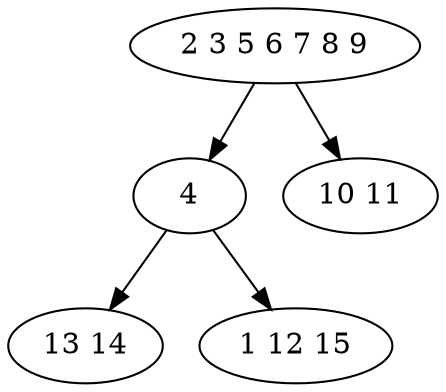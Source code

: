 digraph true_tree {
	"0" -> "1"
	"1" -> "2"
	"1" -> "3"
	"0" -> "4"
	"0" [label="2 3 5 6 7 8 9"];
	"1" [label="4"];
	"2" [label="13 14"];
	"3" [label="1 12 15"];
	"4" [label="10 11"];
}
